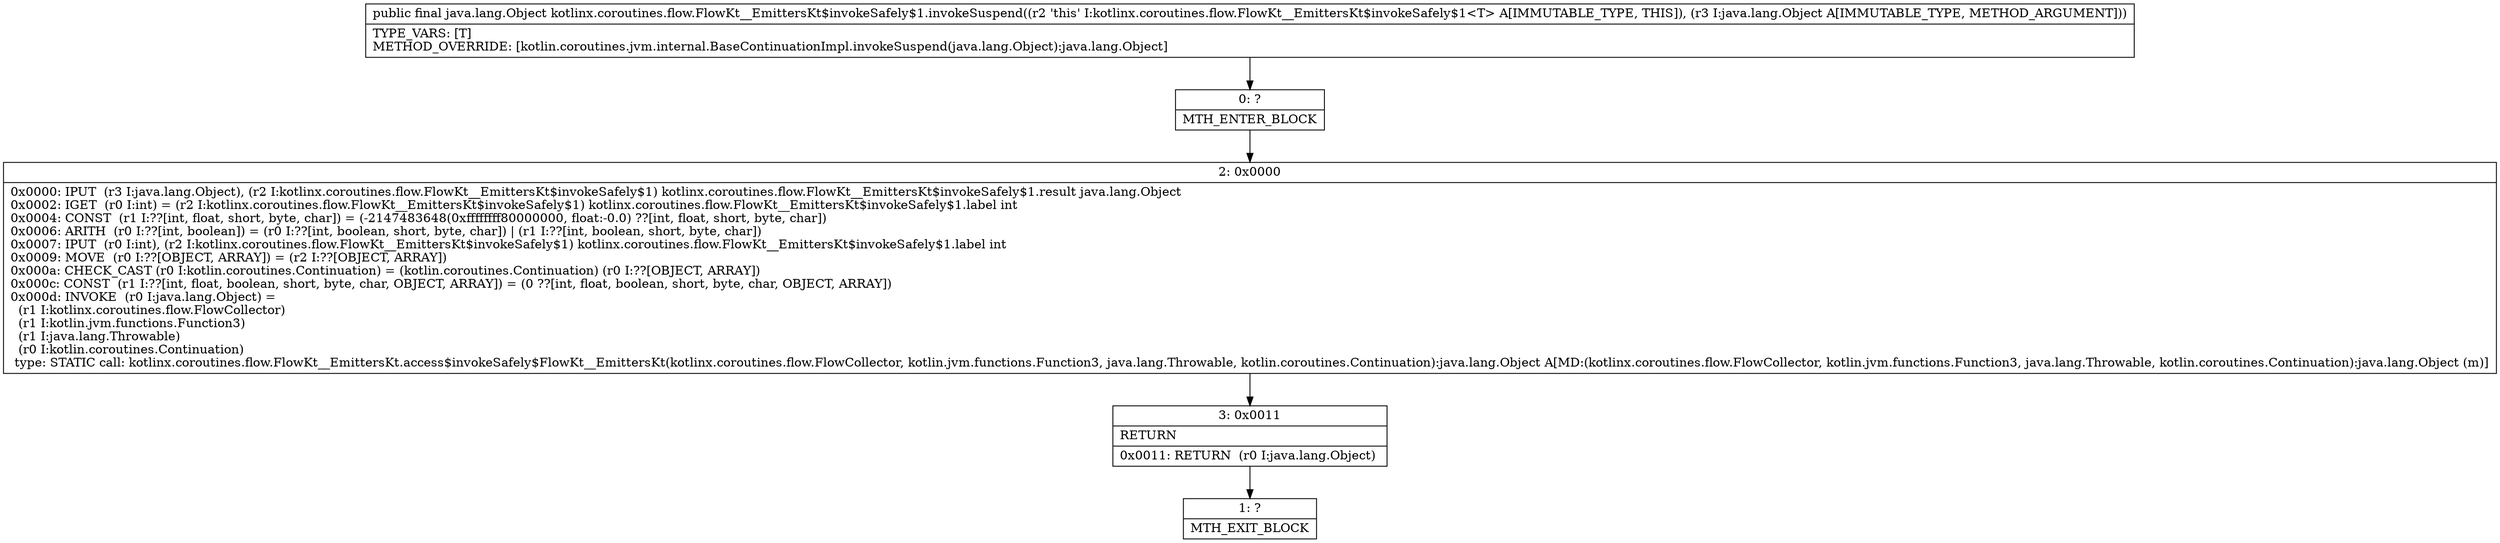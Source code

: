 digraph "CFG forkotlinx.coroutines.flow.FlowKt__EmittersKt$invokeSafely$1.invokeSuspend(Ljava\/lang\/Object;)Ljava\/lang\/Object;" {
Node_0 [shape=record,label="{0\:\ ?|MTH_ENTER_BLOCK\l}"];
Node_2 [shape=record,label="{2\:\ 0x0000|0x0000: IPUT  (r3 I:java.lang.Object), (r2 I:kotlinx.coroutines.flow.FlowKt__EmittersKt$invokeSafely$1) kotlinx.coroutines.flow.FlowKt__EmittersKt$invokeSafely$1.result java.lang.Object \l0x0002: IGET  (r0 I:int) = (r2 I:kotlinx.coroutines.flow.FlowKt__EmittersKt$invokeSafely$1) kotlinx.coroutines.flow.FlowKt__EmittersKt$invokeSafely$1.label int \l0x0004: CONST  (r1 I:??[int, float, short, byte, char]) = (\-2147483648(0xffffffff80000000, float:\-0.0) ??[int, float, short, byte, char]) \l0x0006: ARITH  (r0 I:??[int, boolean]) = (r0 I:??[int, boolean, short, byte, char]) \| (r1 I:??[int, boolean, short, byte, char]) \l0x0007: IPUT  (r0 I:int), (r2 I:kotlinx.coroutines.flow.FlowKt__EmittersKt$invokeSafely$1) kotlinx.coroutines.flow.FlowKt__EmittersKt$invokeSafely$1.label int \l0x0009: MOVE  (r0 I:??[OBJECT, ARRAY]) = (r2 I:??[OBJECT, ARRAY]) \l0x000a: CHECK_CAST (r0 I:kotlin.coroutines.Continuation) = (kotlin.coroutines.Continuation) (r0 I:??[OBJECT, ARRAY]) \l0x000c: CONST  (r1 I:??[int, float, boolean, short, byte, char, OBJECT, ARRAY]) = (0 ??[int, float, boolean, short, byte, char, OBJECT, ARRAY]) \l0x000d: INVOKE  (r0 I:java.lang.Object) = \l  (r1 I:kotlinx.coroutines.flow.FlowCollector)\l  (r1 I:kotlin.jvm.functions.Function3)\l  (r1 I:java.lang.Throwable)\l  (r0 I:kotlin.coroutines.Continuation)\l type: STATIC call: kotlinx.coroutines.flow.FlowKt__EmittersKt.access$invokeSafely$FlowKt__EmittersKt(kotlinx.coroutines.flow.FlowCollector, kotlin.jvm.functions.Function3, java.lang.Throwable, kotlin.coroutines.Continuation):java.lang.Object A[MD:(kotlinx.coroutines.flow.FlowCollector, kotlin.jvm.functions.Function3, java.lang.Throwable, kotlin.coroutines.Continuation):java.lang.Object (m)]\l}"];
Node_3 [shape=record,label="{3\:\ 0x0011|RETURN\l|0x0011: RETURN  (r0 I:java.lang.Object) \l}"];
Node_1 [shape=record,label="{1\:\ ?|MTH_EXIT_BLOCK\l}"];
MethodNode[shape=record,label="{public final java.lang.Object kotlinx.coroutines.flow.FlowKt__EmittersKt$invokeSafely$1.invokeSuspend((r2 'this' I:kotlinx.coroutines.flow.FlowKt__EmittersKt$invokeSafely$1\<T\> A[IMMUTABLE_TYPE, THIS]), (r3 I:java.lang.Object A[IMMUTABLE_TYPE, METHOD_ARGUMENT]))  | TYPE_VARS: [T]\lMETHOD_OVERRIDE: [kotlin.coroutines.jvm.internal.BaseContinuationImpl.invokeSuspend(java.lang.Object):java.lang.Object]\l}"];
MethodNode -> Node_0;Node_0 -> Node_2;
Node_2 -> Node_3;
Node_3 -> Node_1;
}

